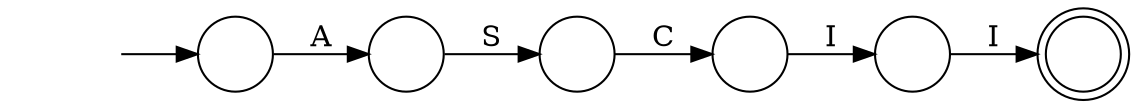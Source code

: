 digraph Automaton {
  rankdir = LR;
  0 [shape=circle,label=""];
  0 -> 5 [label="S"]
  1 [shape=doublecircle,label=""];
  2 [shape=circle,label=""];
  initial [shape=plaintext,label=""];
  initial -> 2
  2 -> 0 [label="A"]
  3 [shape=circle,label=""];
  3 -> 1 [label="I"]
  4 [shape=circle,label=""];
  4 -> 3 [label="I"]
  5 [shape=circle,label=""];
  5 -> 4 [label="C"]
}
